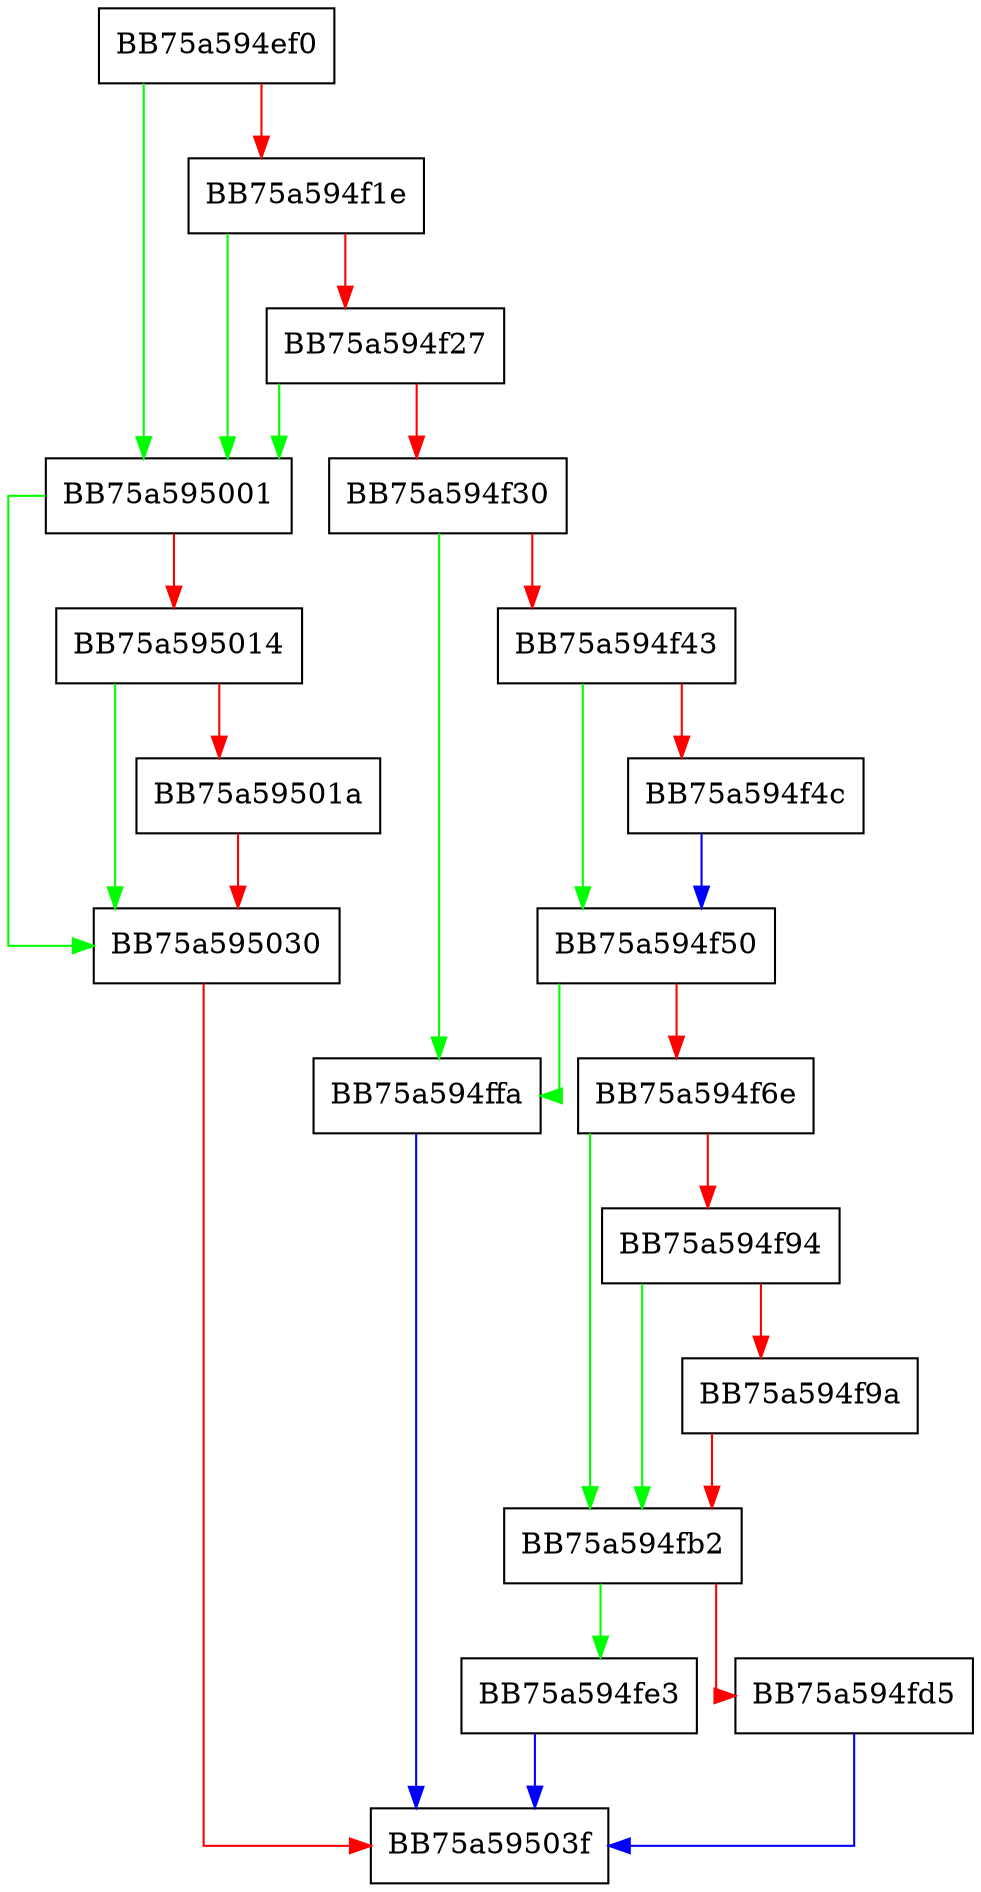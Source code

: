 digraph FindFirstFileRaw {
  node [shape="box"];
  graph [splines=ortho];
  BB75a594ef0 -> BB75a595001 [color="green"];
  BB75a594ef0 -> BB75a594f1e [color="red"];
  BB75a594f1e -> BB75a595001 [color="green"];
  BB75a594f1e -> BB75a594f27 [color="red"];
  BB75a594f27 -> BB75a595001 [color="green"];
  BB75a594f27 -> BB75a594f30 [color="red"];
  BB75a594f30 -> BB75a594ffa [color="green"];
  BB75a594f30 -> BB75a594f43 [color="red"];
  BB75a594f43 -> BB75a594f50 [color="green"];
  BB75a594f43 -> BB75a594f4c [color="red"];
  BB75a594f4c -> BB75a594f50 [color="blue"];
  BB75a594f50 -> BB75a594ffa [color="green"];
  BB75a594f50 -> BB75a594f6e [color="red"];
  BB75a594f6e -> BB75a594fb2 [color="green"];
  BB75a594f6e -> BB75a594f94 [color="red"];
  BB75a594f94 -> BB75a594fb2 [color="green"];
  BB75a594f94 -> BB75a594f9a [color="red"];
  BB75a594f9a -> BB75a594fb2 [color="red"];
  BB75a594fb2 -> BB75a594fe3 [color="green"];
  BB75a594fb2 -> BB75a594fd5 [color="red"];
  BB75a594fd5 -> BB75a59503f [color="blue"];
  BB75a594fe3 -> BB75a59503f [color="blue"];
  BB75a594ffa -> BB75a59503f [color="blue"];
  BB75a595001 -> BB75a595030 [color="green"];
  BB75a595001 -> BB75a595014 [color="red"];
  BB75a595014 -> BB75a595030 [color="green"];
  BB75a595014 -> BB75a59501a [color="red"];
  BB75a59501a -> BB75a595030 [color="red"];
  BB75a595030 -> BB75a59503f [color="red"];
}